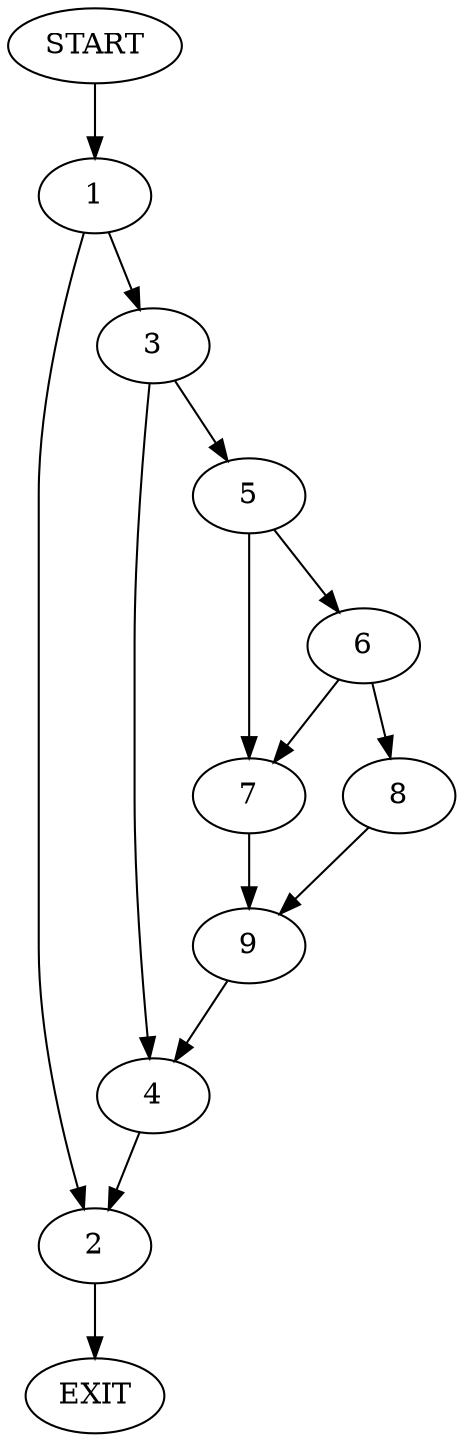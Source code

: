digraph {
0 [label="START"]
10 [label="EXIT"]
0 -> 1
1 -> 2
1 -> 3
3 -> 4
3 -> 5
2 -> 10
4 -> 2
5 -> 6
5 -> 7
6 -> 7
6 -> 8
7 -> 9
8 -> 9
9 -> 4
}
